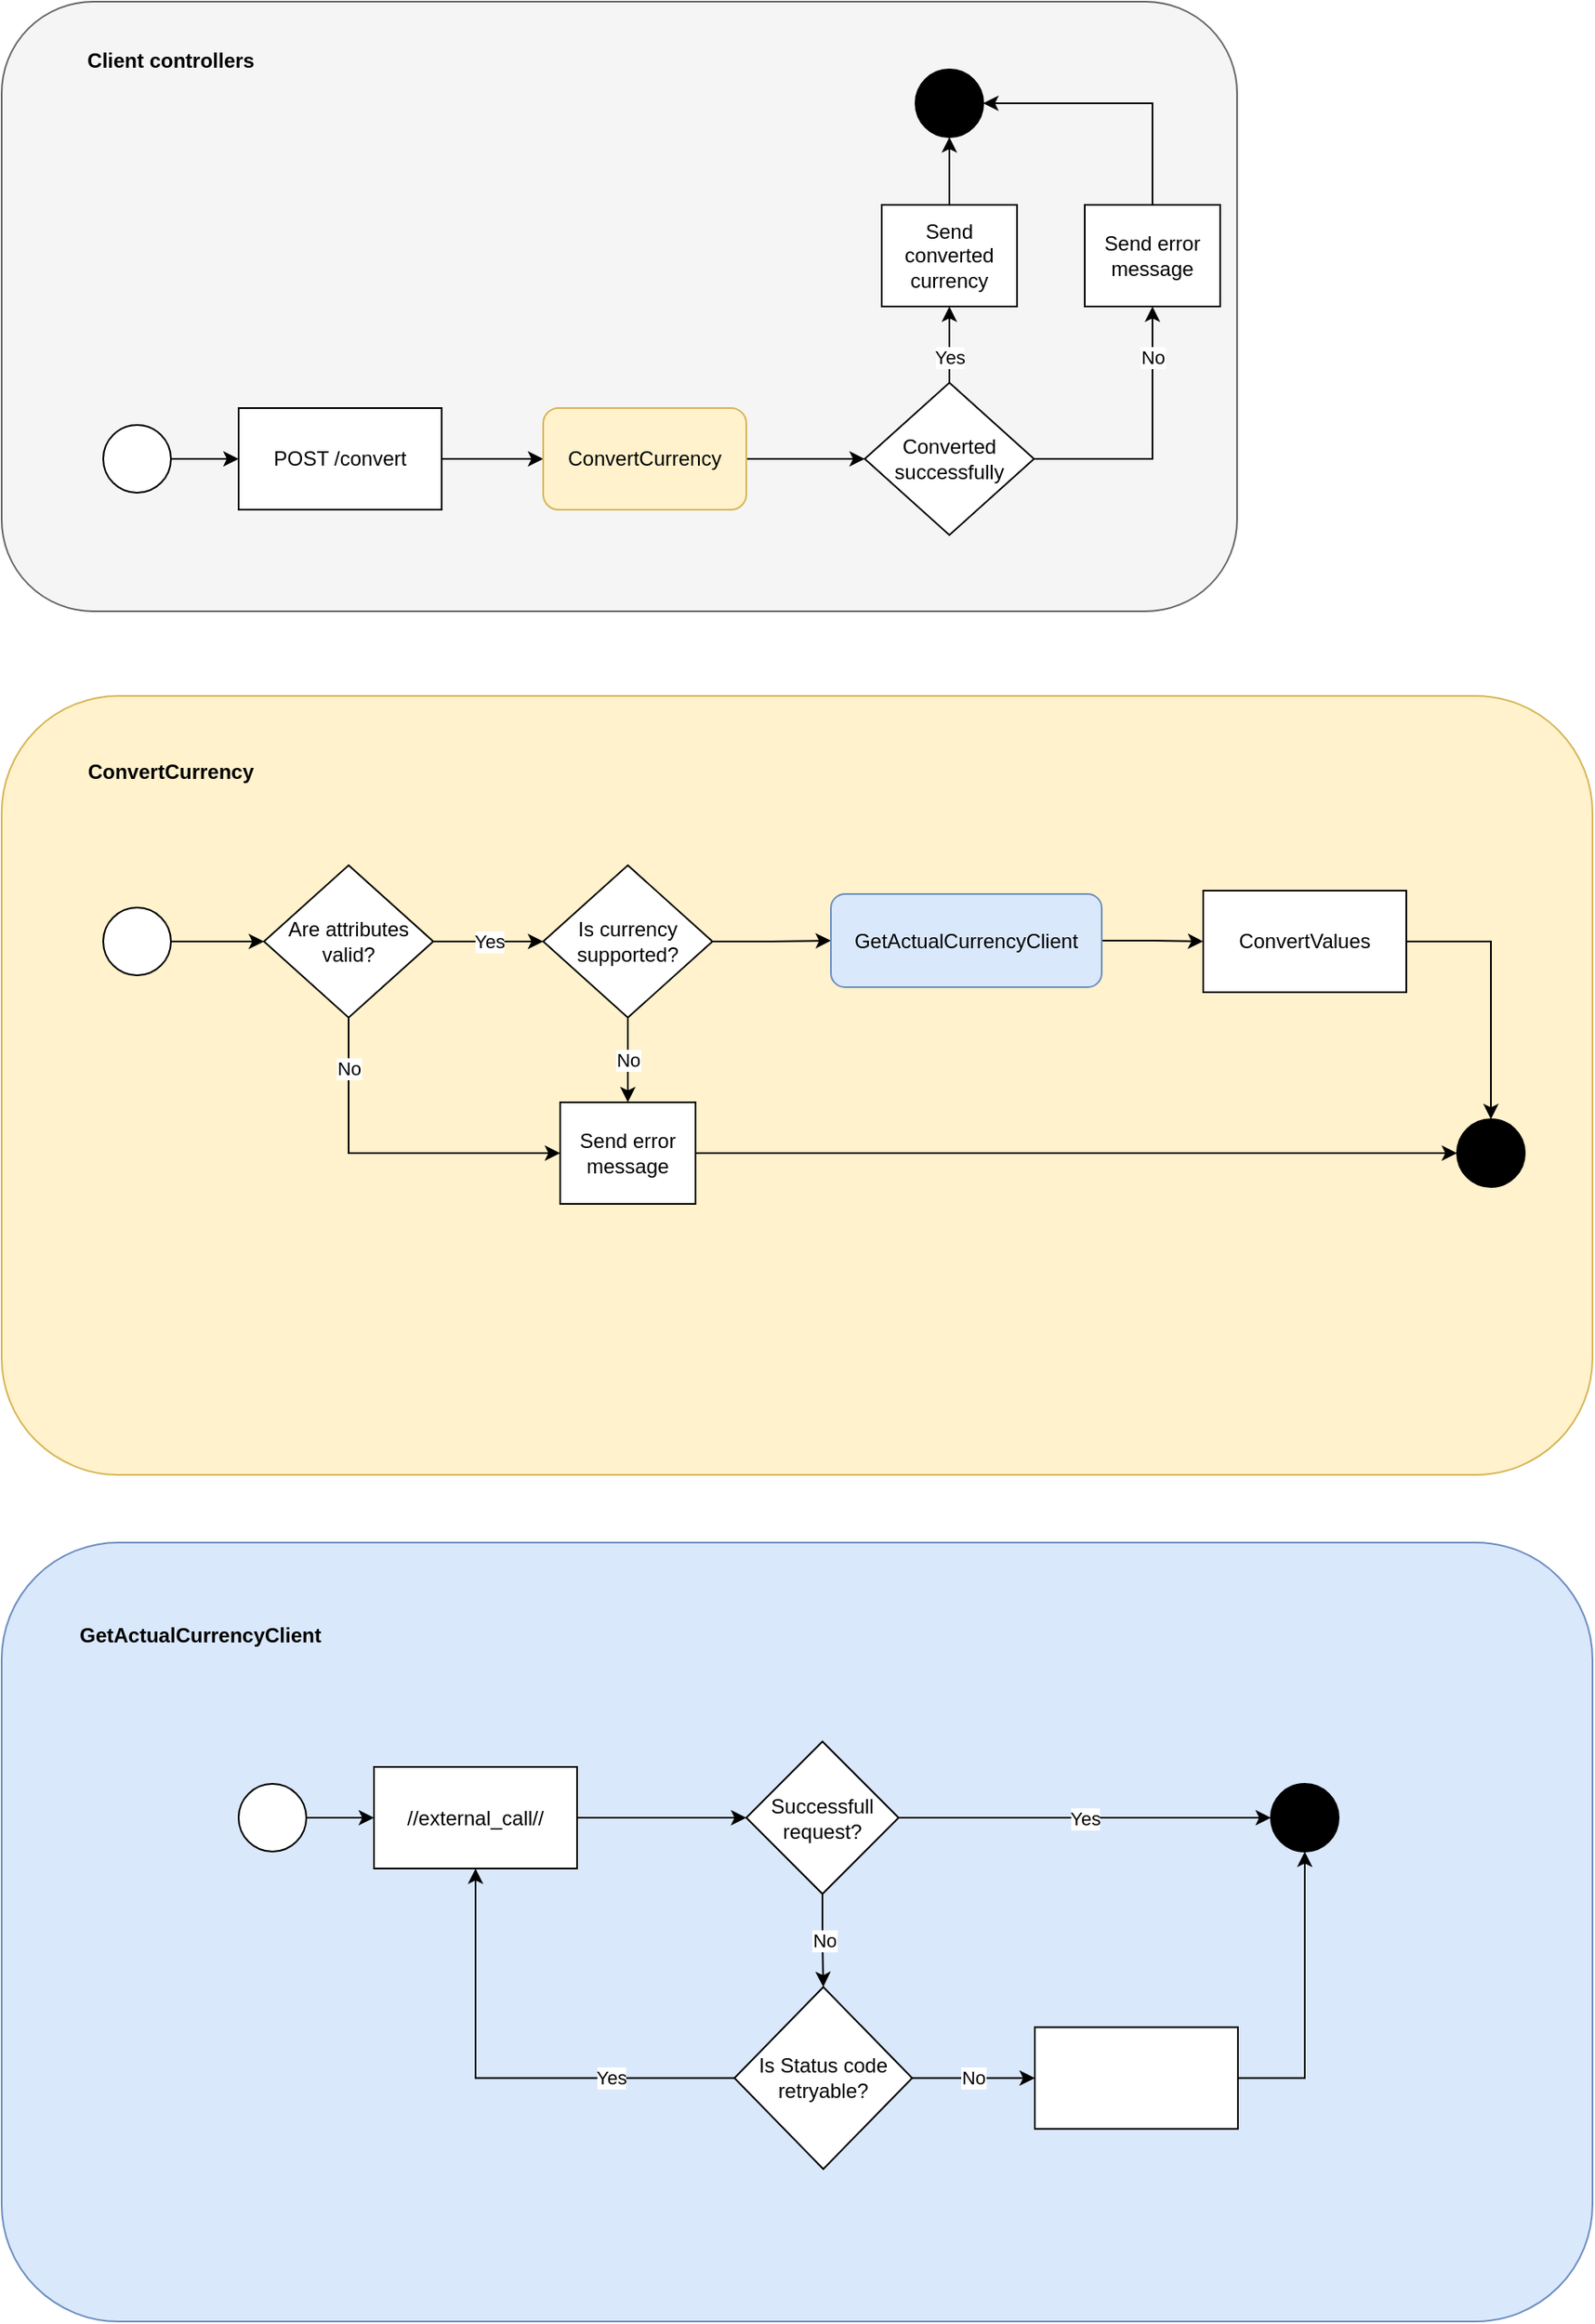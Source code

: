 <mxfile version="15.5.2" type="github">
  <diagram id="Bm8dZN4ivnoAripCvTCq" name="Page-1">
    <mxGraphModel dx="1426" dy="1868" grid="1" gridSize="10" guides="1" tooltips="1" connect="1" arrows="1" fold="1" page="1" pageScale="1" pageWidth="827" pageHeight="1169" math="0" shadow="0">
      <root>
        <mxCell id="0" />
        <mxCell id="1" parent="0" />
        <mxCell id="Bmywiy6Kt7-xOILnYzD0-18" value="" style="rounded=1;whiteSpace=wrap;html=1;strokeWidth=1;fillColor=#f5f5f5;fontColor=#333333;strokeColor=#666666;" parent="1" vertex="1">
          <mxGeometry x="60" y="-50" width="730" height="360" as="geometry" />
        </mxCell>
        <mxCell id="Bmywiy6Kt7-xOILnYzD0-4" value="" style="edgeStyle=orthogonalEdgeStyle;rounded=0;orthogonalLoop=1;jettySize=auto;html=1;" parent="1" source="Bmywiy6Kt7-xOILnYzD0-2" target="Bmywiy6Kt7-xOILnYzD0-3" edge="1">
          <mxGeometry relative="1" as="geometry" />
        </mxCell>
        <mxCell id="Bmywiy6Kt7-xOILnYzD0-2" value="" style="ellipse;whiteSpace=wrap;html=1;aspect=fixed;" parent="1" vertex="1">
          <mxGeometry x="120" y="200" width="40" height="40" as="geometry" />
        </mxCell>
        <mxCell id="Bmywiy6Kt7-xOILnYzD0-28" value="" style="edgeStyle=orthogonalEdgeStyle;rounded=0;orthogonalLoop=1;jettySize=auto;html=1;" parent="1" source="Bmywiy6Kt7-xOILnYzD0-3" target="Bmywiy6Kt7-xOILnYzD0-16" edge="1">
          <mxGeometry relative="1" as="geometry" />
        </mxCell>
        <mxCell id="Bmywiy6Kt7-xOILnYzD0-3" value="POST /convert" style="whiteSpace=wrap;html=1;" parent="1" vertex="1">
          <mxGeometry x="200" y="190" width="120" height="60" as="geometry" />
        </mxCell>
        <mxCell id="Bmywiy6Kt7-xOILnYzD0-14" value="" style="ellipse;whiteSpace=wrap;html=1;aspect=fixed;fillColor=#000000;" parent="1" vertex="1">
          <mxGeometry x="600" y="-10" width="40" height="40" as="geometry" />
        </mxCell>
        <mxCell id="Bmywiy6Kt7-xOILnYzD0-31" value="" style="edgeStyle=orthogonalEdgeStyle;rounded=0;orthogonalLoop=1;jettySize=auto;html=1;" parent="1" source="Bmywiy6Kt7-xOILnYzD0-16" target="Bmywiy6Kt7-xOILnYzD0-30" edge="1">
          <mxGeometry relative="1" as="geometry" />
        </mxCell>
        <mxCell id="Bmywiy6Kt7-xOILnYzD0-16" value="ConvertCurrency" style="whiteSpace=wrap;html=1;rounded=1;glass=0;sketch=0;fillColor=#fff2cc;strokeColor=#d6b656;" parent="1" vertex="1">
          <mxGeometry x="380" y="190" width="120" height="60" as="geometry" />
        </mxCell>
        <mxCell id="Bmywiy6Kt7-xOILnYzD0-19" value="" style="rounded=1;whiteSpace=wrap;html=1;strokeWidth=1;fillColor=#fff2cc;strokeColor=#d6b656;" parent="1" vertex="1">
          <mxGeometry x="60" y="360" width="940" height="460" as="geometry" />
        </mxCell>
        <mxCell id="Bmywiy6Kt7-xOILnYzD0-21" value="&lt;b&gt;Client controllers&lt;/b&gt;" style="text;html=1;strokeColor=none;fillColor=none;align=center;verticalAlign=middle;whiteSpace=wrap;rounded=0;glass=0;sketch=0;" parent="1" vertex="1">
          <mxGeometry x="100" y="-30" width="120" height="30" as="geometry" />
        </mxCell>
        <mxCell id="Bmywiy6Kt7-xOILnYzD0-22" value="&lt;b&gt;ConvertCurrency&lt;/b&gt;" style="text;html=1;strokeColor=none;fillColor=none;align=center;verticalAlign=middle;whiteSpace=wrap;rounded=0;glass=0;sketch=0;" parent="1" vertex="1">
          <mxGeometry x="105" y="390" width="110" height="30" as="geometry" />
        </mxCell>
        <mxCell id="Bmywiy6Kt7-xOILnYzD0-40" style="edgeStyle=orthogonalEdgeStyle;rounded=0;orthogonalLoop=1;jettySize=auto;html=1;entryX=0;entryY=0.5;entryDx=0;entryDy=0;" parent="1" source="Bmywiy6Kt7-xOILnYzD0-23" target="Bmywiy6Kt7-xOILnYzD0-39" edge="1">
          <mxGeometry relative="1" as="geometry" />
        </mxCell>
        <mxCell id="Bmywiy6Kt7-xOILnYzD0-23" value="" style="ellipse;whiteSpace=wrap;html=1;aspect=fixed;" parent="1" vertex="1">
          <mxGeometry x="120" y="485" width="40" height="40" as="geometry" />
        </mxCell>
        <mxCell id="Bmywiy6Kt7-xOILnYzD0-47" value="No" style="edgeStyle=orthogonalEdgeStyle;rounded=0;orthogonalLoop=1;jettySize=auto;html=1;" parent="1" source="Bmywiy6Kt7-xOILnYzD0-26" target="Bmywiy6Kt7-xOILnYzD0-41" edge="1">
          <mxGeometry relative="1" as="geometry" />
        </mxCell>
        <mxCell id="Bmywiy6Kt7-xOILnYzD0-49" value="" style="edgeStyle=orthogonalEdgeStyle;rounded=0;orthogonalLoop=1;jettySize=auto;html=1;" parent="1" source="Bmywiy6Kt7-xOILnYzD0-26" target="Bmywiy6Kt7-xOILnYzD0-48" edge="1">
          <mxGeometry relative="1" as="geometry" />
        </mxCell>
        <mxCell id="Bmywiy6Kt7-xOILnYzD0-26" value="Is currency supported?" style="rhombus;whiteSpace=wrap;html=1;" parent="1" vertex="1">
          <mxGeometry x="380" y="460" width="100" height="90" as="geometry" />
        </mxCell>
        <mxCell id="Bmywiy6Kt7-xOILnYzD0-33" value="No" style="edgeStyle=orthogonalEdgeStyle;rounded=0;orthogonalLoop=1;jettySize=auto;html=1;entryX=0.5;entryY=1;entryDx=0;entryDy=0;" parent="1" source="Bmywiy6Kt7-xOILnYzD0-30" target="Bmywiy6Kt7-xOILnYzD0-32" edge="1">
          <mxGeometry x="0.625" relative="1" as="geometry">
            <mxPoint as="offset" />
          </mxGeometry>
        </mxCell>
        <mxCell id="Bmywiy6Kt7-xOILnYzD0-37" value="Yes" style="edgeStyle=orthogonalEdgeStyle;rounded=0;orthogonalLoop=1;jettySize=auto;html=1;" parent="1" source="Bmywiy6Kt7-xOILnYzD0-30" target="Bmywiy6Kt7-xOILnYzD0-36" edge="1">
          <mxGeometry x="-0.333" relative="1" as="geometry">
            <mxPoint as="offset" />
          </mxGeometry>
        </mxCell>
        <mxCell id="Bmywiy6Kt7-xOILnYzD0-30" value="Converted successfully" style="rhombus;whiteSpace=wrap;html=1;rounded=0;strokeColor=#000000;fillColor=#FFFFFF;glass=0;sketch=0;" parent="1" vertex="1">
          <mxGeometry x="570" y="175" width="100" height="90" as="geometry" />
        </mxCell>
        <mxCell id="Bmywiy6Kt7-xOILnYzD0-35" style="edgeStyle=orthogonalEdgeStyle;rounded=0;orthogonalLoop=1;jettySize=auto;html=1;entryX=1;entryY=0.5;entryDx=0;entryDy=0;" parent="1" source="Bmywiy6Kt7-xOILnYzD0-32" target="Bmywiy6Kt7-xOILnYzD0-14" edge="1">
          <mxGeometry relative="1" as="geometry">
            <Array as="points">
              <mxPoint x="740" y="10" />
            </Array>
          </mxGeometry>
        </mxCell>
        <mxCell id="Bmywiy6Kt7-xOILnYzD0-32" value="Send error message" style="rounded=0;whiteSpace=wrap;html=1;glass=0;sketch=0;strokeColor=#000000;strokeWidth=1;fillColor=#FFFFFF;" parent="1" vertex="1">
          <mxGeometry x="700" y="70" width="80" height="60" as="geometry" />
        </mxCell>
        <mxCell id="Bmywiy6Kt7-xOILnYzD0-38" value="" style="edgeStyle=orthogonalEdgeStyle;rounded=0;orthogonalLoop=1;jettySize=auto;html=1;" parent="1" source="Bmywiy6Kt7-xOILnYzD0-36" target="Bmywiy6Kt7-xOILnYzD0-14" edge="1">
          <mxGeometry relative="1" as="geometry" />
        </mxCell>
        <mxCell id="Bmywiy6Kt7-xOILnYzD0-36" value="Send converted currency" style="rounded=0;whiteSpace=wrap;html=1;glass=0;sketch=0;strokeColor=#000000;strokeWidth=1;fillColor=#FFFFFF;" parent="1" vertex="1">
          <mxGeometry x="580" y="70" width="80" height="60" as="geometry" />
        </mxCell>
        <mxCell id="Bmywiy6Kt7-xOILnYzD0-42" value="No" style="edgeStyle=orthogonalEdgeStyle;rounded=0;orthogonalLoop=1;jettySize=auto;html=1;" parent="1" source="Bmywiy6Kt7-xOILnYzD0-39" target="Bmywiy6Kt7-xOILnYzD0-41" edge="1">
          <mxGeometry x="-0.707" relative="1" as="geometry">
            <Array as="points">
              <mxPoint x="265" y="630" />
            </Array>
            <mxPoint as="offset" />
          </mxGeometry>
        </mxCell>
        <mxCell id="Bmywiy6Kt7-xOILnYzD0-45" value="Yes" style="edgeStyle=orthogonalEdgeStyle;rounded=0;orthogonalLoop=1;jettySize=auto;html=1;" parent="1" source="Bmywiy6Kt7-xOILnYzD0-39" target="Bmywiy6Kt7-xOILnYzD0-26" edge="1">
          <mxGeometry relative="1" as="geometry" />
        </mxCell>
        <mxCell id="Bmywiy6Kt7-xOILnYzD0-39" value="Are attributes valid?" style="rhombus;whiteSpace=wrap;html=1;" parent="1" vertex="1">
          <mxGeometry x="215" y="460" width="100" height="90" as="geometry" />
        </mxCell>
        <mxCell id="Bmywiy6Kt7-xOILnYzD0-44" value="" style="edgeStyle=orthogonalEdgeStyle;rounded=0;orthogonalLoop=1;jettySize=auto;html=1;" parent="1" source="Bmywiy6Kt7-xOILnYzD0-41" target="Bmywiy6Kt7-xOILnYzD0-43" edge="1">
          <mxGeometry relative="1" as="geometry" />
        </mxCell>
        <mxCell id="Bmywiy6Kt7-xOILnYzD0-41" value="Send error message" style="rounded=0;whiteSpace=wrap;html=1;glass=0;sketch=0;strokeColor=#000000;strokeWidth=1;fillColor=#FFFFFF;" parent="1" vertex="1">
          <mxGeometry x="390" y="600" width="80" height="60" as="geometry" />
        </mxCell>
        <mxCell id="Bmywiy6Kt7-xOILnYzD0-43" value="" style="ellipse;whiteSpace=wrap;html=1;aspect=fixed;fillColor=#000000;" parent="1" vertex="1">
          <mxGeometry x="920" y="610" width="40" height="40" as="geometry" />
        </mxCell>
        <mxCell id="MfkeW3HHJotVRuJjTPlX-5" value="" style="edgeStyle=orthogonalEdgeStyle;rounded=0;orthogonalLoop=1;jettySize=auto;html=1;" edge="1" parent="1" source="Bmywiy6Kt7-xOILnYzD0-48" target="MfkeW3HHJotVRuJjTPlX-4">
          <mxGeometry relative="1" as="geometry" />
        </mxCell>
        <mxCell id="Bmywiy6Kt7-xOILnYzD0-48" value="GetActualCurrencyClient" style="whiteSpace=wrap;html=1;fillColor=#dae8fc;strokeColor=#6c8ebf;rounded=1;" parent="1" vertex="1">
          <mxGeometry x="550" y="477" width="160" height="55" as="geometry" />
        </mxCell>
        <mxCell id="MfkeW3HHJotVRuJjTPlX-1" value="" style="rounded=1;whiteSpace=wrap;html=1;strokeWidth=1;fillColor=#dae8fc;strokeColor=#6c8ebf;" vertex="1" parent="1">
          <mxGeometry x="60" y="860" width="940" height="460" as="geometry" />
        </mxCell>
        <mxCell id="MfkeW3HHJotVRuJjTPlX-2" value="&lt;span style=&quot;color: rgb(0 , 0 , 0) ; font-family: &amp;#34;helvetica&amp;#34; ; font-size: 12px ; font-style: normal ; letter-spacing: normal ; text-align: center ; text-indent: 0px ; text-transform: none ; word-spacing: 0px ; display: inline ; float: none&quot;&gt;&lt;b&gt;GetActualCurrencyClient&lt;/b&gt;&lt;/span&gt;" style="text;html=1;strokeColor=none;fillColor=none;align=center;verticalAlign=middle;whiteSpace=wrap;rounded=0;" vertex="1" parent="1">
          <mxGeometry x="105" y="900" width="145" height="30" as="geometry" />
        </mxCell>
        <mxCell id="MfkeW3HHJotVRuJjTPlX-6" style="edgeStyle=orthogonalEdgeStyle;rounded=0;orthogonalLoop=1;jettySize=auto;html=1;" edge="1" parent="1" source="MfkeW3HHJotVRuJjTPlX-4" target="Bmywiy6Kt7-xOILnYzD0-43">
          <mxGeometry relative="1" as="geometry" />
        </mxCell>
        <mxCell id="MfkeW3HHJotVRuJjTPlX-4" value="ConvertValues" style="rounded=0;whiteSpace=wrap;html=1;labelBackgroundColor=none;" vertex="1" parent="1">
          <mxGeometry x="770" y="475" width="120" height="60" as="geometry" />
        </mxCell>
        <mxCell id="MfkeW3HHJotVRuJjTPlX-10" value="" style="edgeStyle=orthogonalEdgeStyle;rounded=0;orthogonalLoop=1;jettySize=auto;html=1;" edge="1" parent="1" source="MfkeW3HHJotVRuJjTPlX-7" target="MfkeW3HHJotVRuJjTPlX-9">
          <mxGeometry relative="1" as="geometry" />
        </mxCell>
        <mxCell id="MfkeW3HHJotVRuJjTPlX-7" value="" style="ellipse;whiteSpace=wrap;html=1;aspect=fixed;" vertex="1" parent="1">
          <mxGeometry x="200" y="1002.5" width="40" height="40" as="geometry" />
        </mxCell>
        <mxCell id="MfkeW3HHJotVRuJjTPlX-12" value="" style="edgeStyle=orthogonalEdgeStyle;rounded=0;orthogonalLoop=1;jettySize=auto;html=1;" edge="1" parent="1" source="MfkeW3HHJotVRuJjTPlX-9" target="MfkeW3HHJotVRuJjTPlX-11">
          <mxGeometry relative="1" as="geometry" />
        </mxCell>
        <mxCell id="MfkeW3HHJotVRuJjTPlX-9" value="//external_call//" style="whiteSpace=wrap;html=1;" vertex="1" parent="1">
          <mxGeometry x="280" y="992.5" width="120" height="60" as="geometry" />
        </mxCell>
        <mxCell id="MfkeW3HHJotVRuJjTPlX-14" value="Yes" style="edgeStyle=orthogonalEdgeStyle;rounded=0;orthogonalLoop=1;jettySize=auto;html=1;entryX=0;entryY=0.5;entryDx=0;entryDy=0;" edge="1" parent="1" source="MfkeW3HHJotVRuJjTPlX-11" target="MfkeW3HHJotVRuJjTPlX-13">
          <mxGeometry relative="1" as="geometry" />
        </mxCell>
        <mxCell id="MfkeW3HHJotVRuJjTPlX-18" value="No" style="edgeStyle=orthogonalEdgeStyle;rounded=0;orthogonalLoop=1;jettySize=auto;html=1;entryX=0.5;entryY=0;entryDx=0;entryDy=0;" edge="1" parent="1" source="MfkeW3HHJotVRuJjTPlX-11" target="MfkeW3HHJotVRuJjTPlX-17">
          <mxGeometry relative="1" as="geometry" />
        </mxCell>
        <mxCell id="MfkeW3HHJotVRuJjTPlX-11" value="Successfull request?" style="rhombus;whiteSpace=wrap;html=1;" vertex="1" parent="1">
          <mxGeometry x="500" y="977.5" width="90" height="90" as="geometry" />
        </mxCell>
        <mxCell id="MfkeW3HHJotVRuJjTPlX-13" value="" style="ellipse;whiteSpace=wrap;html=1;aspect=fixed;fillColor=#000000;" vertex="1" parent="1">
          <mxGeometry x="810" y="1002.5" width="40" height="40" as="geometry" />
        </mxCell>
        <mxCell id="MfkeW3HHJotVRuJjTPlX-19" value="Yes" style="edgeStyle=orthogonalEdgeStyle;rounded=0;orthogonalLoop=1;jettySize=auto;html=1;" edge="1" parent="1" source="MfkeW3HHJotVRuJjTPlX-17" target="MfkeW3HHJotVRuJjTPlX-9">
          <mxGeometry x="-0.472" relative="1" as="geometry">
            <mxPoint as="offset" />
          </mxGeometry>
        </mxCell>
        <mxCell id="MfkeW3HHJotVRuJjTPlX-23" value="No" style="edgeStyle=orthogonalEdgeStyle;rounded=0;orthogonalLoop=1;jettySize=auto;html=1;" edge="1" parent="1" source="MfkeW3HHJotVRuJjTPlX-17" target="MfkeW3HHJotVRuJjTPlX-22">
          <mxGeometry relative="1" as="geometry" />
        </mxCell>
        <mxCell id="MfkeW3HHJotVRuJjTPlX-17" value="Is Status code retryable?" style="rhombus;whiteSpace=wrap;html=1;rounded=0;labelBackgroundColor=none;" vertex="1" parent="1">
          <mxGeometry x="493" y="1122.5" width="105" height="107.5" as="geometry" />
        </mxCell>
        <mxCell id="MfkeW3HHJotVRuJjTPlX-24" style="edgeStyle=orthogonalEdgeStyle;rounded=0;orthogonalLoop=1;jettySize=auto;html=1;entryX=0.5;entryY=1;entryDx=0;entryDy=0;" edge="1" parent="1" source="MfkeW3HHJotVRuJjTPlX-22" target="MfkeW3HHJotVRuJjTPlX-13">
          <mxGeometry relative="1" as="geometry">
            <Array as="points">
              <mxPoint x="830" y="1176" />
            </Array>
          </mxGeometry>
        </mxCell>
        <mxCell id="MfkeW3HHJotVRuJjTPlX-22" value="" style="whiteSpace=wrap;html=1;rounded=0;" vertex="1" parent="1">
          <mxGeometry x="670.5" y="1146.25" width="120" height="60" as="geometry" />
        </mxCell>
      </root>
    </mxGraphModel>
  </diagram>
</mxfile>
